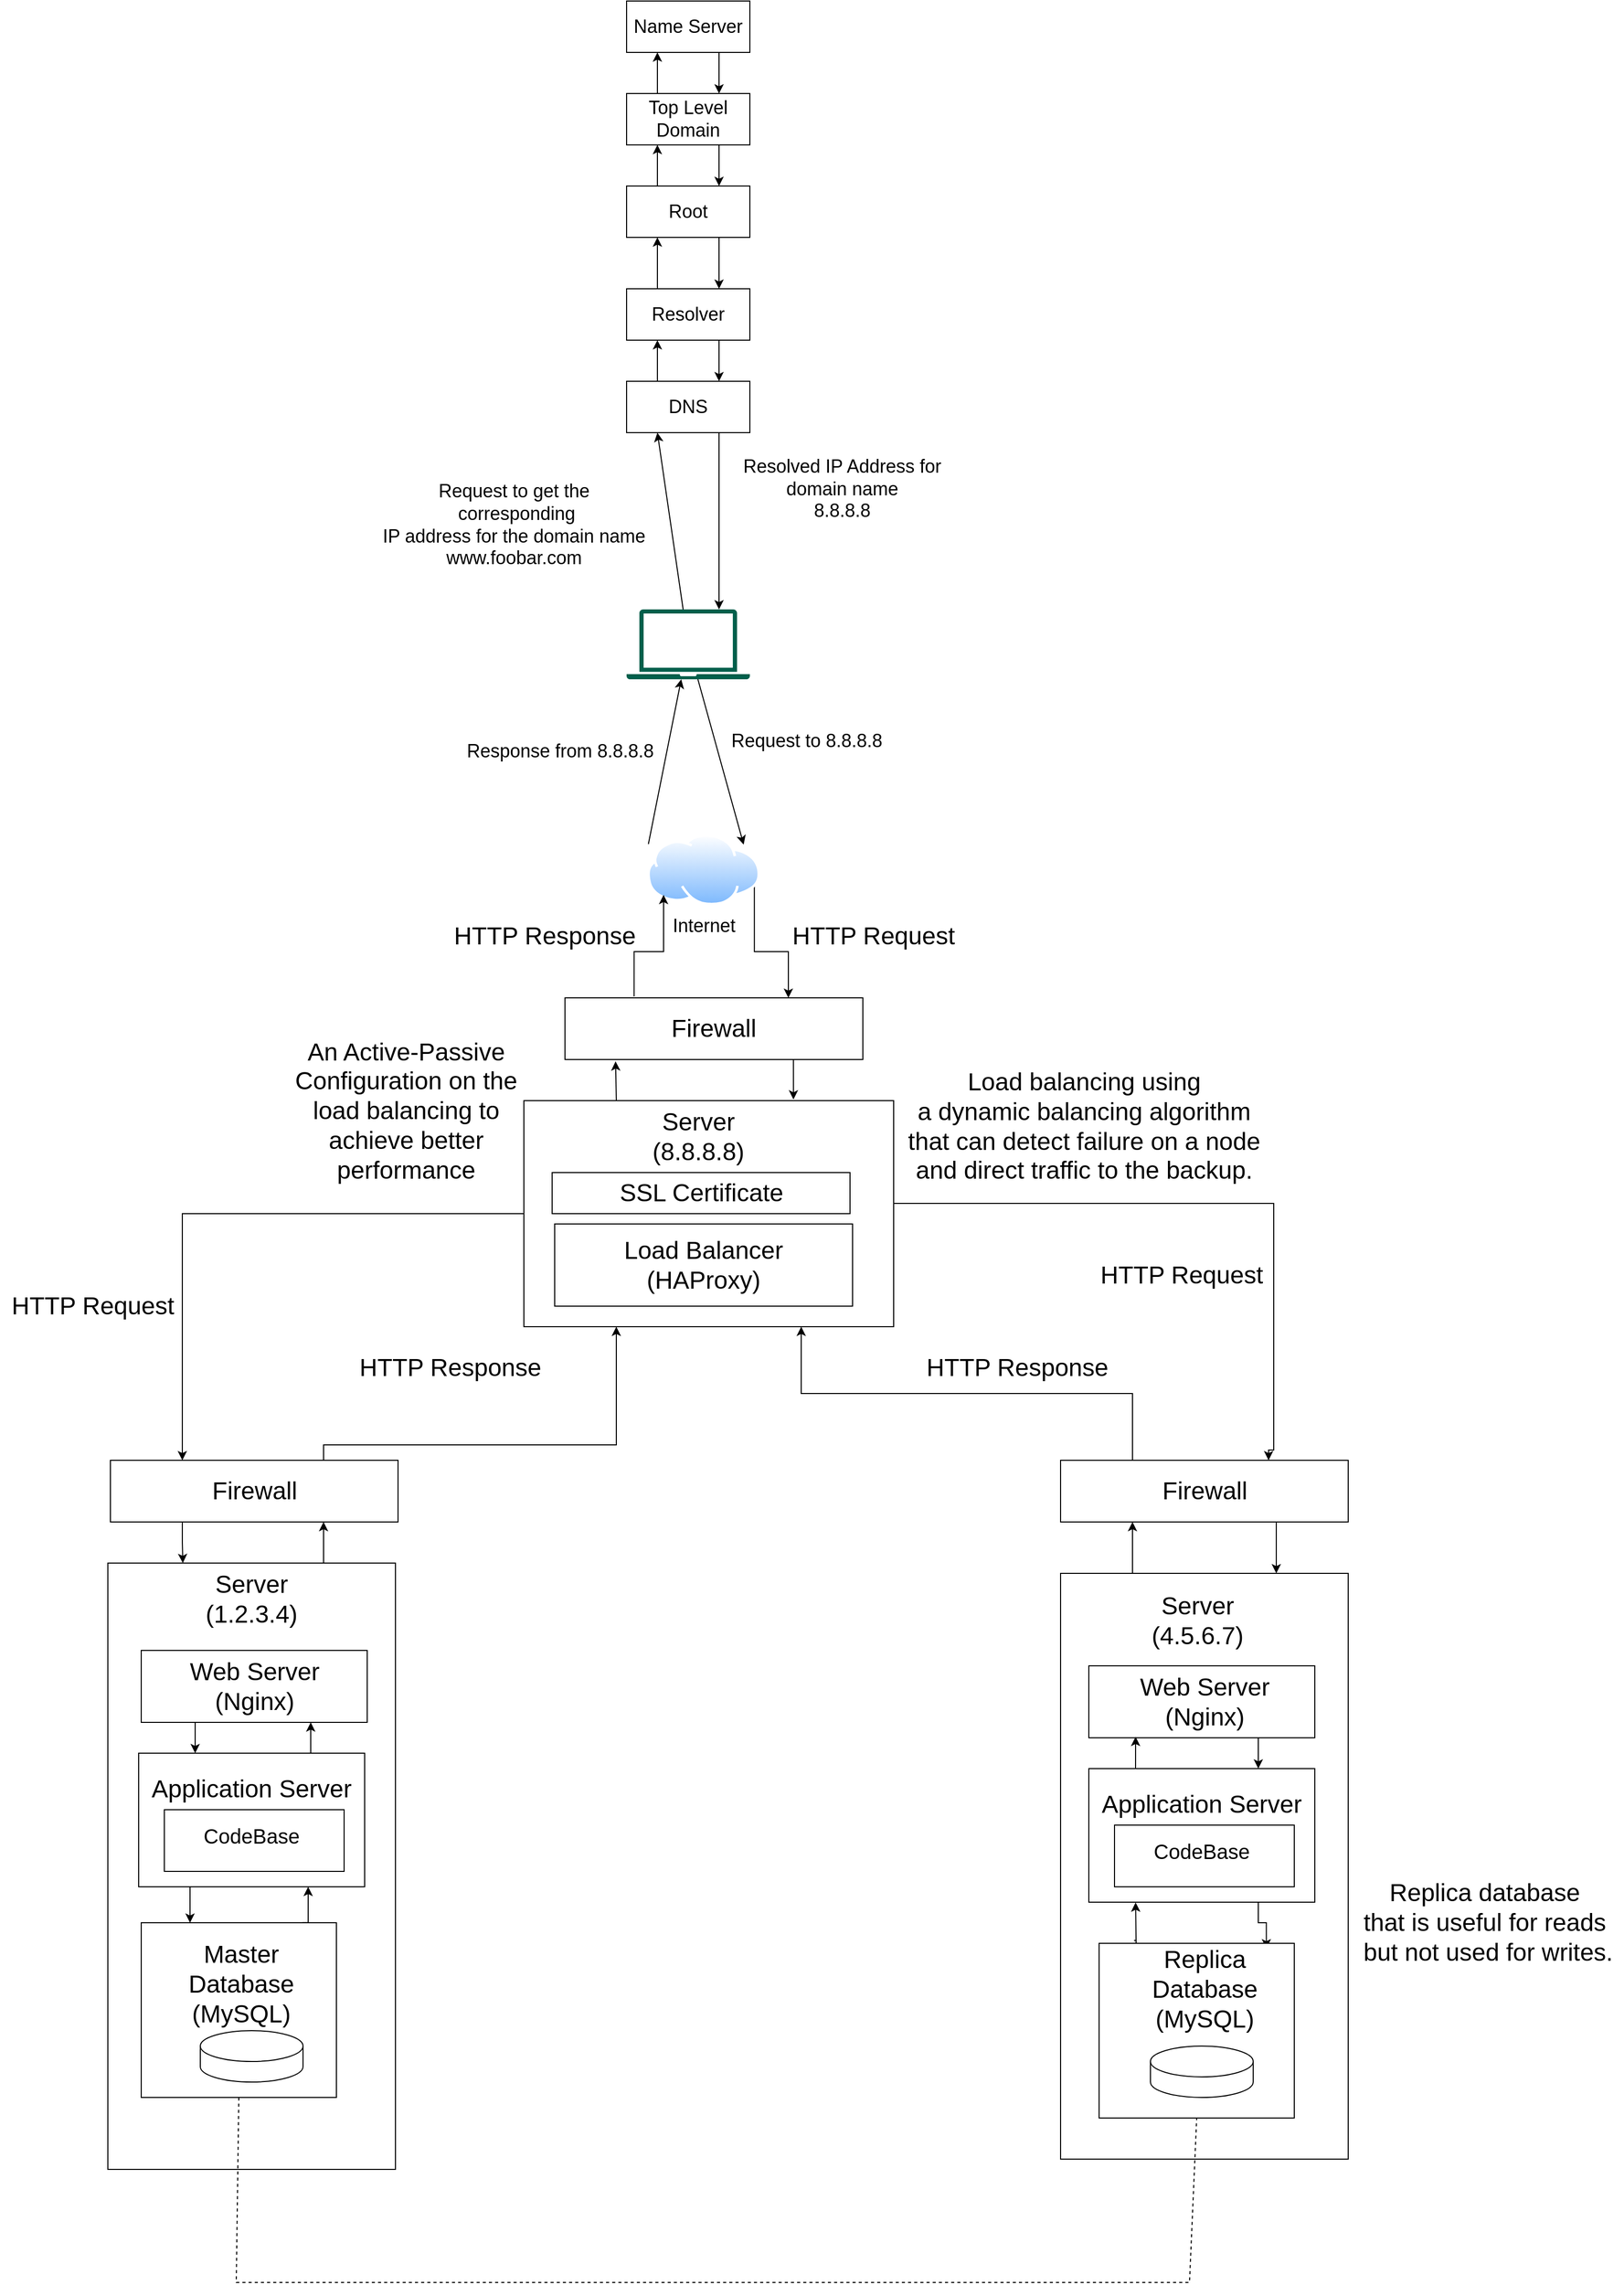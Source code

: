<mxfile version="20.6.2" type="device"><diagram id="BEel0k7lzjhXpdJE4hFS" name="Page-1"><mxGraphModel dx="3624" dy="1019" grid="1" gridSize="10" guides="1" tooltips="1" connect="1" arrows="1" fold="1" page="1" pageScale="1" pageWidth="850" pageHeight="1100" math="0" shadow="0"><root><mxCell id="0"/><mxCell id="1" parent="0"/><mxCell id="1M2YpVQx0SJmajEXhdKV-1" value="" style="sketch=0;pointerEvents=1;shadow=0;dashed=0;html=1;strokeColor=none;fillColor=#005F4B;labelPosition=center;verticalLabelPosition=bottom;verticalAlign=top;align=center;outlineConnect=0;shape=mxgraph.veeam2.laptop;" parent="1" vertex="1"><mxGeometry x="-940" y="1132" width="120" height="68" as="geometry"/></mxCell><mxCell id="1M2YpVQx0SJmajEXhdKV-2" style="edgeStyle=orthogonalEdgeStyle;rounded=0;orthogonalLoop=1;jettySize=auto;html=1;exitX=1;exitY=0.75;exitDx=0;exitDy=0;entryX=0.75;entryY=0;entryDx=0;entryDy=0;fontSize=24;" parent="1" source="1M2YpVQx0SJmajEXhdKV-3" target="1M2YpVQx0SJmajEXhdKV-73" edge="1"><mxGeometry relative="1" as="geometry"/></mxCell><mxCell id="1M2YpVQx0SJmajEXhdKV-3" value="&lt;font style=&quot;font-size: 18px;&quot;&gt;Internet&lt;/font&gt;" style="aspect=fixed;perimeter=ellipsePerimeter;html=1;align=center;shadow=0;dashed=0;spacingTop=3;image;image=img/lib/active_directory/internet_cloud.svg;" parent="1" vertex="1"><mxGeometry x="-920" y="1350.7" width="110" height="69.3" as="geometry"/></mxCell><mxCell id="1M2YpVQx0SJmajEXhdKV-4" style="edgeStyle=orthogonalEdgeStyle;rounded=0;orthogonalLoop=1;jettySize=auto;html=1;exitX=0.75;exitY=0;exitDx=0;exitDy=0;entryX=0.25;entryY=1;entryDx=0;entryDy=0;fontSize=24;" parent="1" source="1M2YpVQx0SJmajEXhdKV-97" target="1M2YpVQx0SJmajEXhdKV-62" edge="1"><mxGeometry relative="1" as="geometry"><Array as="points"><mxPoint x="-1235" y="1980"/><mxPoint x="-1235" y="1945"/><mxPoint x="-950" y="1945"/></Array></mxGeometry></mxCell><mxCell id="MD-C0_AejsOHJEegvWv6-2" style="edgeStyle=orthogonalEdgeStyle;rounded=0;orthogonalLoop=1;jettySize=auto;html=1;exitX=0.75;exitY=0;exitDx=0;exitDy=0;entryX=0.741;entryY=1;entryDx=0;entryDy=0;entryPerimeter=0;" edge="1" parent="1" source="1M2YpVQx0SJmajEXhdKV-5" target="1M2YpVQx0SJmajEXhdKV-97"><mxGeometry relative="1" as="geometry"/></mxCell><mxCell id="1M2YpVQx0SJmajEXhdKV-5" value="" style="rounded=0;whiteSpace=wrap;html=1;" parent="1" vertex="1"><mxGeometry x="-1445" y="2060" width="280" height="590" as="geometry"/></mxCell><mxCell id="1M2YpVQx0SJmajEXhdKV-6" style="edgeStyle=orthogonalEdgeStyle;rounded=0;orthogonalLoop=1;jettySize=auto;html=1;exitX=0.25;exitY=1;exitDx=0;exitDy=0;entryX=0.25;entryY=0;entryDx=0;entryDy=0;fontSize=24;" parent="1" source="1M2YpVQx0SJmajEXhdKV-7" target="1M2YpVQx0SJmajEXhdKV-10" edge="1"><mxGeometry relative="1" as="geometry"/></mxCell><mxCell id="1M2YpVQx0SJmajEXhdKV-7" value="" style="rounded=0;whiteSpace=wrap;html=1;" parent="1" vertex="1"><mxGeometry x="-1412.5" y="2145" width="220" height="70" as="geometry"/></mxCell><mxCell id="1M2YpVQx0SJmajEXhdKV-8" style="edgeStyle=orthogonalEdgeStyle;rounded=0;orthogonalLoop=1;jettySize=auto;html=1;exitX=0.75;exitY=0;exitDx=0;exitDy=0;entryX=0.75;entryY=1;entryDx=0;entryDy=0;fontSize=24;" parent="1" source="1M2YpVQx0SJmajEXhdKV-10" target="1M2YpVQx0SJmajEXhdKV-7" edge="1"><mxGeometry relative="1" as="geometry"/></mxCell><mxCell id="1M2YpVQx0SJmajEXhdKV-9" style="edgeStyle=orthogonalEdgeStyle;rounded=0;orthogonalLoop=1;jettySize=auto;html=1;exitX=0.25;exitY=1;exitDx=0;exitDy=0;entryX=0.25;entryY=0;entryDx=0;entryDy=0;fontSize=24;" parent="1" source="1M2YpVQx0SJmajEXhdKV-10" target="1M2YpVQx0SJmajEXhdKV-12" edge="1"><mxGeometry relative="1" as="geometry"/></mxCell><mxCell id="1M2YpVQx0SJmajEXhdKV-10" value="" style="rounded=0;whiteSpace=wrap;html=1;" parent="1" vertex="1"><mxGeometry x="-1415" y="2245" width="220" height="130" as="geometry"/></mxCell><mxCell id="1M2YpVQx0SJmajEXhdKV-11" style="edgeStyle=orthogonalEdgeStyle;rounded=0;orthogonalLoop=1;jettySize=auto;html=1;exitX=0.825;exitY=-0.001;exitDx=0;exitDy=0;entryX=0.75;entryY=1;entryDx=0;entryDy=0;fontSize=24;exitPerimeter=0;" parent="1" source="1M2YpVQx0SJmajEXhdKV-12" target="1M2YpVQx0SJmajEXhdKV-10" edge="1"><mxGeometry relative="1" as="geometry"/></mxCell><mxCell id="1M2YpVQx0SJmajEXhdKV-12" value="" style="rounded=0;whiteSpace=wrap;html=1;" parent="1" vertex="1"><mxGeometry x="-1412.5" y="2410" width="190" height="170" as="geometry"/></mxCell><mxCell id="1M2YpVQx0SJmajEXhdKV-13" value="" style="rounded=0;whiteSpace=wrap;html=1;" parent="1" vertex="1"><mxGeometry x="-1390" y="2300" width="175" height="60" as="geometry"/></mxCell><mxCell id="1M2YpVQx0SJmajEXhdKV-14" value="Server&lt;br&gt;(1.2.3.4)" style="text;html=1;strokeColor=none;fillColor=none;align=center;verticalAlign=middle;whiteSpace=wrap;rounded=0;strokeWidth=7;fontSize=24;" parent="1" vertex="1"><mxGeometry x="-1375" y="2080" width="140" height="30" as="geometry"/></mxCell><mxCell id="1M2YpVQx0SJmajEXhdKV-15" value="Web Server&lt;br&gt;(Nginx)" style="text;html=1;strokeColor=none;fillColor=none;align=center;verticalAlign=middle;whiteSpace=wrap;rounded=0;strokeWidth=7;fontSize=24;" parent="1" vertex="1"><mxGeometry x="-1402.5" y="2175" width="200" height="10" as="geometry"/></mxCell><mxCell id="1M2YpVQx0SJmajEXhdKV-16" value="Application Server" style="text;html=1;strokeColor=none;fillColor=none;align=center;verticalAlign=middle;whiteSpace=wrap;rounded=0;strokeWidth=7;fontSize=24;" parent="1" vertex="1"><mxGeometry x="-1405" y="2265" width="200" height="30" as="geometry"/></mxCell><mxCell id="1M2YpVQx0SJmajEXhdKV-17" value="CodeBase" style="text;html=1;strokeColor=none;fillColor=none;align=center;verticalAlign=middle;whiteSpace=wrap;rounded=0;strokeWidth=7;fontSize=20;" parent="1" vertex="1"><mxGeometry x="-1405" y="2310" width="200" height="30" as="geometry"/></mxCell><mxCell id="1M2YpVQx0SJmajEXhdKV-18" value="Master&lt;br&gt;Database&lt;br&gt;(MySQL)" style="text;html=1;strokeColor=none;fillColor=none;align=center;verticalAlign=middle;whiteSpace=wrap;rounded=0;strokeWidth=7;fontSize=24;" parent="1" vertex="1"><mxGeometry x="-1415" y="2430" width="200" height="80" as="geometry"/></mxCell><mxCell id="1M2YpVQx0SJmajEXhdKV-19" value="" style="endArrow=classic;html=1;rounded=0;fontSize=18;entryX=1;entryY=0;entryDx=0;entryDy=0;" parent="1" source="1M2YpVQx0SJmajEXhdKV-1" target="1M2YpVQx0SJmajEXhdKV-3" edge="1"><mxGeometry width="50" height="50" relative="1" as="geometry"><mxPoint x="-750" y="1179" as="sourcePoint"/><mxPoint x="-710" y="1150" as="targetPoint"/></mxGeometry></mxCell><mxCell id="1M2YpVQx0SJmajEXhdKV-20" value="" style="endArrow=classic;html=1;rounded=0;fontSize=18;exitX=0.011;exitY=0.14;exitDx=0;exitDy=0;exitPerimeter=0;" parent="1" source="1M2YpVQx0SJmajEXhdKV-3" target="1M2YpVQx0SJmajEXhdKV-1" edge="1"><mxGeometry width="50" height="50" relative="1" as="geometry"><mxPoint x="-490" y="1220" as="sourcePoint"/><mxPoint x="-440" y="1170" as="targetPoint"/></mxGeometry></mxCell><mxCell id="1M2YpVQx0SJmajEXhdKV-21" style="edgeStyle=orthogonalEdgeStyle;rounded=0;orthogonalLoop=1;jettySize=auto;html=1;exitX=0.25;exitY=0;exitDx=0;exitDy=0;entryX=0.25;entryY=1;entryDx=0;entryDy=0;fontSize=18;" parent="1" source="1M2YpVQx0SJmajEXhdKV-23" target="1M2YpVQx0SJmajEXhdKV-26" edge="1"><mxGeometry relative="1" as="geometry"/></mxCell><mxCell id="1M2YpVQx0SJmajEXhdKV-22" style="edgeStyle=orthogonalEdgeStyle;rounded=0;orthogonalLoop=1;jettySize=auto;html=1;exitX=0.75;exitY=1;exitDx=0;exitDy=0;fontSize=18;entryX=0.75;entryY=0;entryDx=0;entryDy=0;" parent="1" source="1M2YpVQx0SJmajEXhdKV-23" target="1M2YpVQx0SJmajEXhdKV-34" edge="1"><mxGeometry relative="1" as="geometry"/></mxCell><mxCell id="1M2YpVQx0SJmajEXhdKV-23" value="Resolver" style="rounded=0;whiteSpace=wrap;html=1;strokeWidth=1;fontSize=18;" parent="1" vertex="1"><mxGeometry x="-940" y="820" width="120" height="50" as="geometry"/></mxCell><mxCell id="1M2YpVQx0SJmajEXhdKV-24" style="edgeStyle=orthogonalEdgeStyle;rounded=0;orthogonalLoop=1;jettySize=auto;html=1;exitX=0.25;exitY=0;exitDx=0;exitDy=0;entryX=0.25;entryY=1;entryDx=0;entryDy=0;fontSize=18;" parent="1" source="1M2YpVQx0SJmajEXhdKV-26" target="1M2YpVQx0SJmajEXhdKV-29" edge="1"><mxGeometry relative="1" as="geometry"/></mxCell><mxCell id="1M2YpVQx0SJmajEXhdKV-25" style="edgeStyle=orthogonalEdgeStyle;rounded=0;orthogonalLoop=1;jettySize=auto;html=1;exitX=0.75;exitY=1;exitDx=0;exitDy=0;entryX=0.75;entryY=0;entryDx=0;entryDy=0;fontSize=18;" parent="1" source="1M2YpVQx0SJmajEXhdKV-26" target="1M2YpVQx0SJmajEXhdKV-23" edge="1"><mxGeometry relative="1" as="geometry"/></mxCell><mxCell id="1M2YpVQx0SJmajEXhdKV-26" value="Root" style="rounded=0;whiteSpace=wrap;html=1;strokeWidth=1;fontSize=18;" parent="1" vertex="1"><mxGeometry x="-940" y="720" width="120" height="50" as="geometry"/></mxCell><mxCell id="1M2YpVQx0SJmajEXhdKV-27" style="edgeStyle=orthogonalEdgeStyle;rounded=0;orthogonalLoop=1;jettySize=auto;html=1;exitX=0.25;exitY=0;exitDx=0;exitDy=0;entryX=0.25;entryY=1;entryDx=0;entryDy=0;fontSize=18;" parent="1" source="1M2YpVQx0SJmajEXhdKV-29" target="1M2YpVQx0SJmajEXhdKV-31" edge="1"><mxGeometry relative="1" as="geometry"/></mxCell><mxCell id="1M2YpVQx0SJmajEXhdKV-28" style="edgeStyle=orthogonalEdgeStyle;rounded=0;orthogonalLoop=1;jettySize=auto;html=1;exitX=0.75;exitY=1;exitDx=0;exitDy=0;entryX=0.75;entryY=0;entryDx=0;entryDy=0;fontSize=18;" parent="1" source="1M2YpVQx0SJmajEXhdKV-29" target="1M2YpVQx0SJmajEXhdKV-26" edge="1"><mxGeometry relative="1" as="geometry"/></mxCell><mxCell id="1M2YpVQx0SJmajEXhdKV-29" value="Top Level Domain" style="rounded=0;whiteSpace=wrap;html=1;strokeWidth=1;fontSize=18;" parent="1" vertex="1"><mxGeometry x="-940" y="630" width="120" height="50" as="geometry"/></mxCell><mxCell id="1M2YpVQx0SJmajEXhdKV-30" style="edgeStyle=orthogonalEdgeStyle;rounded=0;orthogonalLoop=1;jettySize=auto;html=1;exitX=0.75;exitY=1;exitDx=0;exitDy=0;entryX=0.75;entryY=0;entryDx=0;entryDy=0;fontSize=18;" parent="1" source="1M2YpVQx0SJmajEXhdKV-31" target="1M2YpVQx0SJmajEXhdKV-29" edge="1"><mxGeometry relative="1" as="geometry"/></mxCell><mxCell id="1M2YpVQx0SJmajEXhdKV-31" value="Name Server" style="rounded=0;whiteSpace=wrap;html=1;strokeWidth=1;fontSize=18;" parent="1" vertex="1"><mxGeometry x="-940" y="540" width="120" height="50" as="geometry"/></mxCell><mxCell id="1M2YpVQx0SJmajEXhdKV-32" style="edgeStyle=orthogonalEdgeStyle;rounded=0;orthogonalLoop=1;jettySize=auto;html=1;exitX=0.25;exitY=0;exitDx=0;exitDy=0;entryX=0.25;entryY=1;entryDx=0;entryDy=0;fontSize=18;" parent="1" source="1M2YpVQx0SJmajEXhdKV-34" target="1M2YpVQx0SJmajEXhdKV-23" edge="1"><mxGeometry relative="1" as="geometry"/></mxCell><mxCell id="1M2YpVQx0SJmajEXhdKV-33" style="edgeStyle=orthogonalEdgeStyle;rounded=0;orthogonalLoop=1;jettySize=auto;html=1;exitX=0.75;exitY=1;exitDx=0;exitDy=0;fontSize=18;" parent="1" source="1M2YpVQx0SJmajEXhdKV-34" target="1M2YpVQx0SJmajEXhdKV-1" edge="1"><mxGeometry relative="1" as="geometry"><Array as="points"><mxPoint x="-850" y="1090"/><mxPoint x="-850" y="1090"/></Array></mxGeometry></mxCell><mxCell id="1M2YpVQx0SJmajEXhdKV-34" value="DNS" style="rounded=0;whiteSpace=wrap;html=1;strokeWidth=1;fontSize=18;" parent="1" vertex="1"><mxGeometry x="-940" y="910" width="120" height="50" as="geometry"/></mxCell><mxCell id="1M2YpVQx0SJmajEXhdKV-35" value="" style="endArrow=classic;html=1;rounded=0;fontSize=18;entryX=0.25;entryY=1;entryDx=0;entryDy=0;" parent="1" source="1M2YpVQx0SJmajEXhdKV-1" target="1M2YpVQx0SJmajEXhdKV-34" edge="1"><mxGeometry width="50" height="50" relative="1" as="geometry"><mxPoint x="-760" y="1120" as="sourcePoint"/><mxPoint x="-910" y="1080" as="targetPoint"/></mxGeometry></mxCell><mxCell id="1M2YpVQx0SJmajEXhdKV-36" value="Resolved IP Address for domain name&lt;br&gt;8.8.8.8" style="text;html=1;strokeColor=none;fillColor=none;align=center;verticalAlign=middle;whiteSpace=wrap;rounded=0;strokeWidth=1;fontSize=18;" parent="1" vertex="1"><mxGeometry x="-830" y="975" width="200" height="80" as="geometry"/></mxCell><mxCell id="1M2YpVQx0SJmajEXhdKV-37" value="Request to get the&lt;br&gt;&amp;nbsp;corresponding &lt;br&gt;IP address for the domain name&lt;br&gt;www.foobar.com" style="text;html=1;align=center;verticalAlign=middle;resizable=0;points=[];autosize=1;strokeColor=none;fillColor=none;fontSize=18;" parent="1" vertex="1"><mxGeometry x="-1190" y="1000" width="280" height="100" as="geometry"/></mxCell><mxCell id="1M2YpVQx0SJmajEXhdKV-38" value="Response from 8.8.8.8" style="text;html=1;align=center;verticalAlign=middle;resizable=0;points=[];autosize=1;strokeColor=none;fillColor=none;fontSize=18;" parent="1" vertex="1"><mxGeometry x="-1110" y="1250" width="210" height="40" as="geometry"/></mxCell><mxCell id="1M2YpVQx0SJmajEXhdKV-39" value="Request to 8.8.8.8" style="text;html=1;align=center;verticalAlign=middle;resizable=0;points=[];autosize=1;strokeColor=none;fillColor=none;fontSize=18;" parent="1" vertex="1"><mxGeometry x="-850" y="1240" width="170" height="40" as="geometry"/></mxCell><mxCell id="1M2YpVQx0SJmajEXhdKV-40" value="&lt;font style=&quot;font-size: 24px;&quot;&gt;HTTP Request&lt;/font&gt;" style="text;html=1;align=center;verticalAlign=middle;resizable=0;points=[];autosize=1;strokeColor=none;fillColor=none;" parent="1" vertex="1"><mxGeometry x="-790" y="1430" width="180" height="40" as="geometry"/></mxCell><mxCell id="1M2YpVQx0SJmajEXhdKV-41" value="&lt;font style=&quot;font-size: 24px;&quot;&gt;HTTP Response&lt;/font&gt;" style="text;html=1;align=center;verticalAlign=middle;resizable=0;points=[];autosize=1;strokeColor=none;fillColor=none;" parent="1" vertex="1"><mxGeometry x="-1120" y="1430" width="200" height="40" as="geometry"/></mxCell><mxCell id="1M2YpVQx0SJmajEXhdKV-42" value="" style="shape=cylinder3;whiteSpace=wrap;html=1;boundedLbl=1;backgroundOutline=1;size=15;fontSize=24;" parent="1" vertex="1"><mxGeometry x="-1355" y="2515" width="100" height="50" as="geometry"/></mxCell><mxCell id="1M2YpVQx0SJmajEXhdKV-43" style="edgeStyle=orthogonalEdgeStyle;rounded=0;orthogonalLoop=1;jettySize=auto;html=1;exitX=0.25;exitY=0;exitDx=0;exitDy=0;entryX=0.75;entryY=1;entryDx=0;entryDy=0;fontSize=24;" parent="1" source="1M2YpVQx0SJmajEXhdKV-98" target="1M2YpVQx0SJmajEXhdKV-62" edge="1"><mxGeometry relative="1" as="geometry"><mxPoint x="-450.0" y="1945" as="sourcePoint"/></mxGeometry></mxCell><mxCell id="1M2YpVQx0SJmajEXhdKV-59" style="edgeStyle=orthogonalEdgeStyle;rounded=0;orthogonalLoop=1;jettySize=auto;html=1;exitX=0.232;exitY=-0.022;exitDx=0;exitDy=0;entryX=0;entryY=1;entryDx=0;entryDy=0;fontSize=24;exitPerimeter=0;" parent="1" source="1M2YpVQx0SJmajEXhdKV-73" target="1M2YpVQx0SJmajEXhdKV-3" edge="1"><mxGeometry relative="1" as="geometry"/></mxCell><mxCell id="1M2YpVQx0SJmajEXhdKV-60" style="edgeStyle=orthogonalEdgeStyle;rounded=0;orthogonalLoop=1;jettySize=auto;html=1;exitX=0;exitY=0.5;exitDx=0;exitDy=0;entryX=0.25;entryY=0;entryDx=0;entryDy=0;fontSize=24;" parent="1" source="1M2YpVQx0SJmajEXhdKV-62" target="1M2YpVQx0SJmajEXhdKV-97" edge="1"><mxGeometry relative="1" as="geometry"/></mxCell><mxCell id="1M2YpVQx0SJmajEXhdKV-61" style="edgeStyle=orthogonalEdgeStyle;rounded=0;orthogonalLoop=1;jettySize=auto;html=1;exitX=1;exitY=0.5;exitDx=0;exitDy=0;fontSize=24;" parent="1" source="1M2YpVQx0SJmajEXhdKV-62" target="1M2YpVQx0SJmajEXhdKV-98" edge="1"><mxGeometry relative="1" as="geometry"><Array as="points"><mxPoint x="-680" y="1710"/><mxPoint x="-310" y="1710"/><mxPoint x="-310" y="1950"/><mxPoint x="-315" y="1950"/></Array><mxPoint x="-310.0" y="1945" as="targetPoint"/></mxGeometry></mxCell><mxCell id="MD-C0_AejsOHJEegvWv6-3" style="edgeStyle=orthogonalEdgeStyle;rounded=0;orthogonalLoop=1;jettySize=auto;html=1;exitX=0.25;exitY=0;exitDx=0;exitDy=0;entryX=0.17;entryY=1.03;entryDx=0;entryDy=0;entryPerimeter=0;" edge="1" parent="1" source="1M2YpVQx0SJmajEXhdKV-62" target="1M2YpVQx0SJmajEXhdKV-73"><mxGeometry relative="1" as="geometry"/></mxCell><mxCell id="1M2YpVQx0SJmajEXhdKV-62" value="" style="rounded=0;whiteSpace=wrap;html=1;fontSize=24;" parent="1" vertex="1"><mxGeometry x="-1040" y="1610" width="360" height="220" as="geometry"/></mxCell><mxCell id="1M2YpVQx0SJmajEXhdKV-63" value="Load Balancer&lt;br&gt;(HAProxy)" style="rounded=0;whiteSpace=wrap;html=1;fontSize=24;" parent="1" vertex="1"><mxGeometry x="-1010" y="1730" width="290" height="80" as="geometry"/></mxCell><mxCell id="1M2YpVQx0SJmajEXhdKV-64" value="Server&lt;br&gt;(8.8.8.8)" style="text;html=1;strokeColor=none;fillColor=none;align=center;verticalAlign=middle;whiteSpace=wrap;rounded=0;strokeWidth=7;fontSize=24;" parent="1" vertex="1"><mxGeometry x="-940" y="1630" width="140" height="30" as="geometry"/></mxCell><mxCell id="1M2YpVQx0SJmajEXhdKV-66" value="Load balancing using&lt;br&gt;a dynamic balancing algorithm&lt;br&gt;that can detect failure on a node&lt;br&gt;and direct traffic to the backup." style="text;html=1;align=center;verticalAlign=middle;resizable=0;points=[];autosize=1;strokeColor=none;fillColor=none;fontSize=24;" parent="1" vertex="1"><mxGeometry x="-680" y="1570" width="370" height="130" as="geometry"/></mxCell><mxCell id="1M2YpVQx0SJmajEXhdKV-67" value="&lt;font style=&quot;font-size: 24px;&quot;&gt;HTTP Request&lt;/font&gt;" style="text;html=1;align=center;verticalAlign=middle;resizable=0;points=[];autosize=1;strokeColor=none;fillColor=none;" parent="1" vertex="1"><mxGeometry x="-1550" y="1790" width="180" height="40" as="geometry"/></mxCell><mxCell id="1M2YpVQx0SJmajEXhdKV-68" value="&lt;font style=&quot;font-size: 24px;&quot;&gt;HTTP Request&lt;/font&gt;" style="text;html=1;align=center;verticalAlign=middle;resizable=0;points=[];autosize=1;strokeColor=none;fillColor=none;" parent="1" vertex="1"><mxGeometry x="-490" y="1760" width="180" height="40" as="geometry"/></mxCell><mxCell id="1M2YpVQx0SJmajEXhdKV-69" value="&lt;font style=&quot;font-size: 24px;&quot;&gt;HTTP Response&lt;/font&gt;" style="text;html=1;align=center;verticalAlign=middle;resizable=0;points=[];autosize=1;strokeColor=none;fillColor=none;" parent="1" vertex="1"><mxGeometry x="-660" y="1850" width="200" height="40" as="geometry"/></mxCell><mxCell id="1M2YpVQx0SJmajEXhdKV-70" value="&lt;font style=&quot;font-size: 24px;&quot;&gt;HTTP Response&lt;/font&gt;" style="text;html=1;align=center;verticalAlign=middle;resizable=0;points=[];autosize=1;strokeColor=none;fillColor=none;" parent="1" vertex="1"><mxGeometry x="-1212.5" y="1850" width="200" height="40" as="geometry"/></mxCell><mxCell id="1M2YpVQx0SJmajEXhdKV-71" value="Replica database&lt;br&gt;that is useful for reads&lt;br&gt;&amp;nbsp;but not used for writes." style="text;html=1;align=center;verticalAlign=middle;resizable=0;points=[];autosize=1;strokeColor=none;fillColor=none;fontSize=24;" parent="1" vertex="1"><mxGeometry x="-240" y="2360" width="270" height="100" as="geometry"/></mxCell><mxCell id="1M2YpVQx0SJmajEXhdKV-72" value="An Active-Passive&lt;br&gt;Configuration on the &lt;br&gt;load balancing to &lt;br&gt;achieve better &lt;br&gt;performance" style="text;html=1;align=center;verticalAlign=middle;resizable=0;points=[];autosize=1;strokeColor=none;fillColor=none;fontSize=24;" parent="1" vertex="1"><mxGeometry x="-1275" y="1540" width="240" height="160" as="geometry"/></mxCell><mxCell id="MD-C0_AejsOHJEegvWv6-4" style="edgeStyle=orthogonalEdgeStyle;rounded=0;orthogonalLoop=1;jettySize=auto;html=1;exitX=0.75;exitY=1;exitDx=0;exitDy=0;entryX=0.729;entryY=-0.005;entryDx=0;entryDy=0;entryPerimeter=0;" edge="1" parent="1" source="1M2YpVQx0SJmajEXhdKV-73" target="1M2YpVQx0SJmajEXhdKV-62"><mxGeometry relative="1" as="geometry"/></mxCell><mxCell id="1M2YpVQx0SJmajEXhdKV-73" value="&lt;font style=&quot;font-size: 24px;&quot;&gt;Firewall&lt;/font&gt;" style="rounded=0;whiteSpace=wrap;html=1;" parent="1" vertex="1"><mxGeometry x="-1000" y="1510" width="290" height="60" as="geometry"/></mxCell><mxCell id="MD-C0_AejsOHJEegvWv6-13" style="edgeStyle=orthogonalEdgeStyle;rounded=0;orthogonalLoop=1;jettySize=auto;html=1;exitX=0.25;exitY=0;exitDx=0;exitDy=0;entryX=0.25;entryY=1;entryDx=0;entryDy=0;" edge="1" parent="1" source="1M2YpVQx0SJmajEXhdKV-78" target="1M2YpVQx0SJmajEXhdKV-98"><mxGeometry relative="1" as="geometry"/></mxCell><mxCell id="1M2YpVQx0SJmajEXhdKV-78" value="" style="rounded=0;whiteSpace=wrap;html=1;" parent="1" vertex="1"><mxGeometry x="-517.5" y="2070" width="280" height="570" as="geometry"/></mxCell><mxCell id="MD-C0_AejsOHJEegvWv6-10" style="edgeStyle=orthogonalEdgeStyle;rounded=0;orthogonalLoop=1;jettySize=auto;html=1;exitX=0.75;exitY=1;exitDx=0;exitDy=0;entryX=0.75;entryY=0;entryDx=0;entryDy=0;" edge="1" parent="1" source="1M2YpVQx0SJmajEXhdKV-80" target="1M2YpVQx0SJmajEXhdKV-83"><mxGeometry relative="1" as="geometry"/></mxCell><mxCell id="1M2YpVQx0SJmajEXhdKV-80" value="" style="rounded=0;whiteSpace=wrap;html=1;" parent="1" vertex="1"><mxGeometry x="-490" y="2160" width="220" height="70" as="geometry"/></mxCell><mxCell id="MD-C0_AejsOHJEegvWv6-7" style="edgeStyle=orthogonalEdgeStyle;rounded=0;orthogonalLoop=1;jettySize=auto;html=1;exitX=0.25;exitY=0;exitDx=0;exitDy=0;entryX=0.207;entryY=0.986;entryDx=0;entryDy=0;entryPerimeter=0;" edge="1" parent="1" source="1M2YpVQx0SJmajEXhdKV-83" target="1M2YpVQx0SJmajEXhdKV-80"><mxGeometry relative="1" as="geometry"/></mxCell><mxCell id="MD-C0_AejsOHJEegvWv6-11" style="edgeStyle=orthogonalEdgeStyle;rounded=0;orthogonalLoop=1;jettySize=auto;html=1;exitX=0.75;exitY=1;exitDx=0;exitDy=0;entryX=0.857;entryY=0.029;entryDx=0;entryDy=0;entryPerimeter=0;" edge="1" parent="1" source="1M2YpVQx0SJmajEXhdKV-83" target="1M2YpVQx0SJmajEXhdKV-85"><mxGeometry relative="1" as="geometry"/></mxCell><mxCell id="1M2YpVQx0SJmajEXhdKV-83" value="" style="rounded=0;whiteSpace=wrap;html=1;" parent="1" vertex="1"><mxGeometry x="-490" y="2260" width="220" height="130" as="geometry"/></mxCell><mxCell id="MD-C0_AejsOHJEegvWv6-6" style="edgeStyle=orthogonalEdgeStyle;rounded=0;orthogonalLoop=1;jettySize=auto;html=1;exitX=0.179;exitY=-0.016;exitDx=0;exitDy=0;entryX=0.207;entryY=1.002;entryDx=0;entryDy=0;entryPerimeter=0;exitPerimeter=0;" edge="1" parent="1" source="1M2YpVQx0SJmajEXhdKV-85" target="1M2YpVQx0SJmajEXhdKV-83"><mxGeometry relative="1" as="geometry"><Array as="points"><mxPoint x="-444" y="2427"/><mxPoint x="-444" y="2430"/></Array></mxGeometry></mxCell><mxCell id="1M2YpVQx0SJmajEXhdKV-85" value="" style="rounded=0;whiteSpace=wrap;html=1;" parent="1" vertex="1"><mxGeometry x="-480" y="2430" width="190" height="170" as="geometry"/></mxCell><mxCell id="1M2YpVQx0SJmajEXhdKV-86" value="" style="rounded=0;whiteSpace=wrap;html=1;" parent="1" vertex="1"><mxGeometry x="-465" y="2315" width="175" height="60" as="geometry"/></mxCell><mxCell id="1M2YpVQx0SJmajEXhdKV-87" value="Server&lt;br&gt;(4.5.6.7)" style="text;html=1;strokeColor=none;fillColor=none;align=center;verticalAlign=middle;whiteSpace=wrap;rounded=0;strokeWidth=7;fontSize=24;" parent="1" vertex="1"><mxGeometry x="-454" y="2101" width="140" height="30" as="geometry"/></mxCell><mxCell id="1M2YpVQx0SJmajEXhdKV-88" value="Web Server&lt;br&gt;(Nginx)" style="text;html=1;strokeColor=none;fillColor=none;align=center;verticalAlign=middle;whiteSpace=wrap;rounded=0;strokeWidth=7;fontSize=24;" parent="1" vertex="1"><mxGeometry x="-477.5" y="2190" width="200" height="10" as="geometry"/></mxCell><mxCell id="1M2YpVQx0SJmajEXhdKV-89" value="Application Server" style="text;html=1;strokeColor=none;fillColor=none;align=center;verticalAlign=middle;whiteSpace=wrap;rounded=0;strokeWidth=7;fontSize=24;" parent="1" vertex="1"><mxGeometry x="-480" y="2280" width="200" height="30" as="geometry"/></mxCell><mxCell id="1M2YpVQx0SJmajEXhdKV-90" value="CodeBase" style="text;html=1;strokeColor=none;fillColor=none;align=center;verticalAlign=middle;whiteSpace=wrap;rounded=0;strokeWidth=7;fontSize=20;" parent="1" vertex="1"><mxGeometry x="-480" y="2325" width="200" height="30" as="geometry"/></mxCell><mxCell id="1M2YpVQx0SJmajEXhdKV-91" value="Replica&lt;br&gt;Database&lt;br&gt;(MySQL)" style="text;html=1;strokeColor=none;fillColor=none;align=center;verticalAlign=middle;whiteSpace=wrap;rounded=0;strokeWidth=7;fontSize=24;" parent="1" vertex="1"><mxGeometry x="-477.5" y="2435" width="200" height="80" as="geometry"/></mxCell><mxCell id="1M2YpVQx0SJmajEXhdKV-92" value="" style="shape=cylinder3;whiteSpace=wrap;html=1;boundedLbl=1;backgroundOutline=1;size=15;fontSize=24;" parent="1" vertex="1"><mxGeometry x="-430" y="2530" width="100" height="50" as="geometry"/></mxCell><mxCell id="1M2YpVQx0SJmajEXhdKV-95" value="" style="endArrow=none;dashed=1;html=1;rounded=0;fontSize=24;exitX=0.5;exitY=1;exitDx=0;exitDy=0;entryX=0.5;entryY=1;entryDx=0;entryDy=0;" parent="1" source="1M2YpVQx0SJmajEXhdKV-12" target="1M2YpVQx0SJmajEXhdKV-85" edge="1"><mxGeometry width="50" height="50" relative="1" as="geometry"><mxPoint x="-1320" y="2760" as="sourcePoint"/><mxPoint x="-380" y="2760" as="targetPoint"/><Array as="points"><mxPoint x="-1320" y="2760"/><mxPoint x="-860" y="2760"/><mxPoint x="-392" y="2760"/></Array></mxGeometry></mxCell><mxCell id="MD-C0_AejsOHJEegvWv6-1" style="edgeStyle=orthogonalEdgeStyle;rounded=0;orthogonalLoop=1;jettySize=auto;html=1;exitX=0.25;exitY=1;exitDx=0;exitDy=0;" edge="1" parent="1" source="1M2YpVQx0SJmajEXhdKV-97"><mxGeometry relative="1" as="geometry"><mxPoint x="-1372" y="2060" as="targetPoint"/><Array as="points"><mxPoint x="-1372" y="2040"/><mxPoint x="-1372" y="2040"/><mxPoint x="-1372" y="2060"/></Array></mxGeometry></mxCell><mxCell id="1M2YpVQx0SJmajEXhdKV-97" value="&lt;font style=&quot;font-size: 24px;&quot;&gt;Firewall&lt;/font&gt;" style="rounded=0;whiteSpace=wrap;html=1;" parent="1" vertex="1"><mxGeometry x="-1442.5" y="1960" width="280" height="60" as="geometry"/></mxCell><mxCell id="MD-C0_AejsOHJEegvWv6-12" style="edgeStyle=orthogonalEdgeStyle;rounded=0;orthogonalLoop=1;jettySize=auto;html=1;exitX=0.75;exitY=1;exitDx=0;exitDy=0;entryX=0.75;entryY=0;entryDx=0;entryDy=0;" edge="1" parent="1" source="1M2YpVQx0SJmajEXhdKV-98" target="1M2YpVQx0SJmajEXhdKV-78"><mxGeometry relative="1" as="geometry"/></mxCell><mxCell id="1M2YpVQx0SJmajEXhdKV-98" value="&lt;font style=&quot;font-size: 24px;&quot;&gt;Firewall&lt;/font&gt;" style="rounded=0;whiteSpace=wrap;html=1;" parent="1" vertex="1"><mxGeometry x="-517.5" y="1960" width="280" height="60" as="geometry"/></mxCell><mxCell id="1M2YpVQx0SJmajEXhdKV-102" value="SSL Certificate" style="rounded=0;whiteSpace=wrap;html=1;fontSize=24;" parent="1" vertex="1"><mxGeometry x="-1012.5" y="1680" width="290" height="40" as="geometry"/></mxCell></root></mxGraphModel></diagram></mxfile>